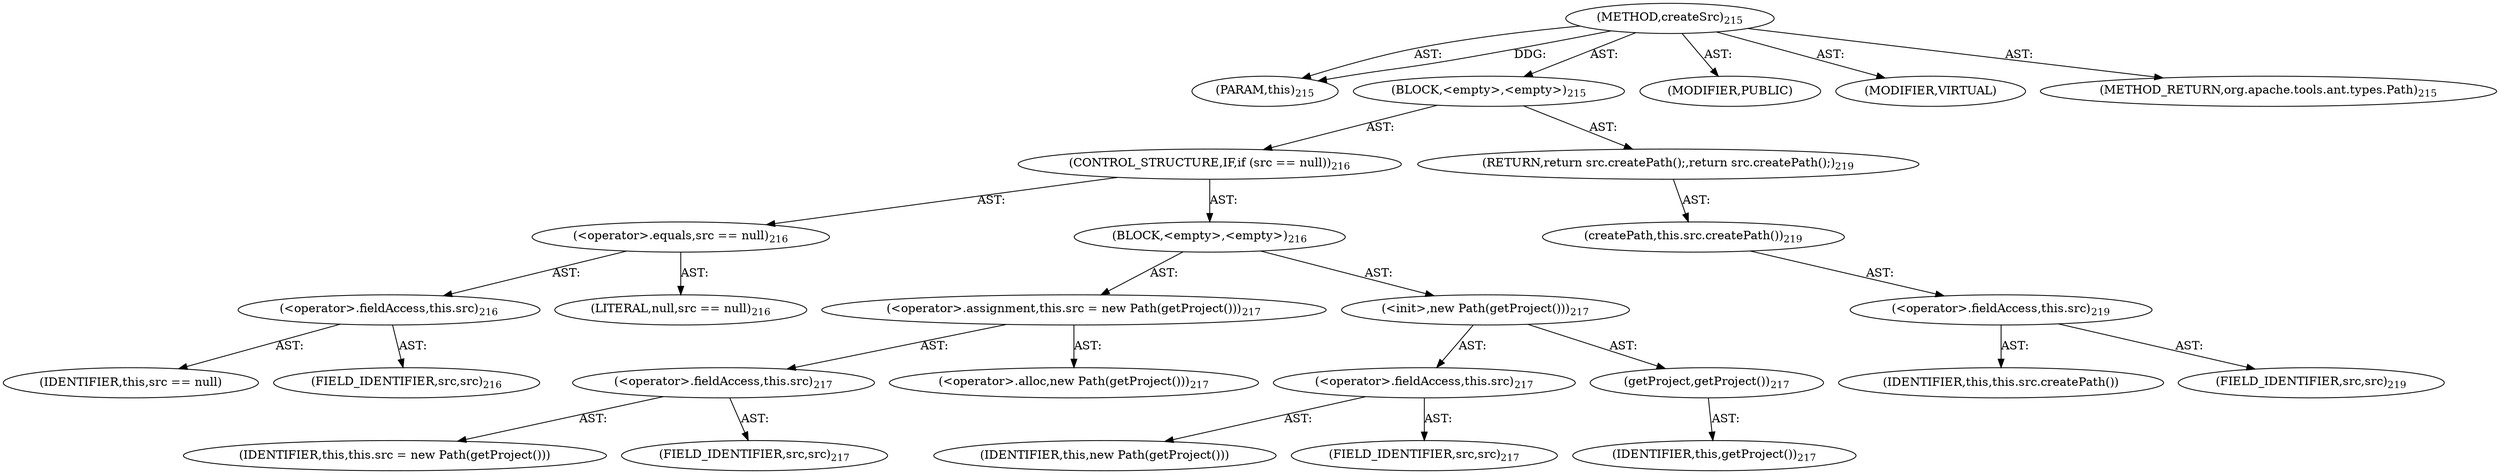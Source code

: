 digraph "createSrc" {  
"111669149701" [label = <(METHOD,createSrc)<SUB>215</SUB>> ]
"115964116994" [label = <(PARAM,this)<SUB>215</SUB>> ]
"25769803789" [label = <(BLOCK,&lt;empty&gt;,&lt;empty&gt;)<SUB>215</SUB>> ]
"47244640264" [label = <(CONTROL_STRUCTURE,IF,if (src == null))<SUB>216</SUB>> ]
"30064771140" [label = <(&lt;operator&gt;.equals,src == null)<SUB>216</SUB>> ]
"30064771141" [label = <(&lt;operator&gt;.fieldAccess,this.src)<SUB>216</SUB>> ]
"68719476831" [label = <(IDENTIFIER,this,src == null)> ]
"55834574880" [label = <(FIELD_IDENTIFIER,src,src)<SUB>216</SUB>> ]
"90194313235" [label = <(LITERAL,null,src == null)<SUB>216</SUB>> ]
"25769803790" [label = <(BLOCK,&lt;empty&gt;,&lt;empty&gt;)<SUB>216</SUB>> ]
"30064771142" [label = <(&lt;operator&gt;.assignment,this.src = new Path(getProject()))<SUB>217</SUB>> ]
"30064771143" [label = <(&lt;operator&gt;.fieldAccess,this.src)<SUB>217</SUB>> ]
"68719476832" [label = <(IDENTIFIER,this,this.src = new Path(getProject()))> ]
"55834574881" [label = <(FIELD_IDENTIFIER,src,src)<SUB>217</SUB>> ]
"30064771144" [label = <(&lt;operator&gt;.alloc,new Path(getProject()))<SUB>217</SUB>> ]
"30064771145" [label = <(&lt;init&gt;,new Path(getProject()))<SUB>217</SUB>> ]
"30064771146" [label = <(&lt;operator&gt;.fieldAccess,this.src)<SUB>217</SUB>> ]
"68719476833" [label = <(IDENTIFIER,this,new Path(getProject()))> ]
"55834574882" [label = <(FIELD_IDENTIFIER,src,src)<SUB>217</SUB>> ]
"30064771147" [label = <(getProject,getProject())<SUB>217</SUB>> ]
"68719476738" [label = <(IDENTIFIER,this,getProject())<SUB>217</SUB>> ]
"146028888066" [label = <(RETURN,return src.createPath();,return src.createPath();)<SUB>219</SUB>> ]
"30064771148" [label = <(createPath,this.src.createPath())<SUB>219</SUB>> ]
"30064771149" [label = <(&lt;operator&gt;.fieldAccess,this.src)<SUB>219</SUB>> ]
"68719476834" [label = <(IDENTIFIER,this,this.src.createPath())> ]
"55834574883" [label = <(FIELD_IDENTIFIER,src,src)<SUB>219</SUB>> ]
"133143986215" [label = <(MODIFIER,PUBLIC)> ]
"133143986216" [label = <(MODIFIER,VIRTUAL)> ]
"128849018885" [label = <(METHOD_RETURN,org.apache.tools.ant.types.Path)<SUB>215</SUB>> ]
  "111669149701" -> "115964116994"  [ label = "AST: "] 
  "111669149701" -> "25769803789"  [ label = "AST: "] 
  "111669149701" -> "133143986215"  [ label = "AST: "] 
  "111669149701" -> "133143986216"  [ label = "AST: "] 
  "111669149701" -> "128849018885"  [ label = "AST: "] 
  "25769803789" -> "47244640264"  [ label = "AST: "] 
  "25769803789" -> "146028888066"  [ label = "AST: "] 
  "47244640264" -> "30064771140"  [ label = "AST: "] 
  "47244640264" -> "25769803790"  [ label = "AST: "] 
  "30064771140" -> "30064771141"  [ label = "AST: "] 
  "30064771140" -> "90194313235"  [ label = "AST: "] 
  "30064771141" -> "68719476831"  [ label = "AST: "] 
  "30064771141" -> "55834574880"  [ label = "AST: "] 
  "25769803790" -> "30064771142"  [ label = "AST: "] 
  "25769803790" -> "30064771145"  [ label = "AST: "] 
  "30064771142" -> "30064771143"  [ label = "AST: "] 
  "30064771142" -> "30064771144"  [ label = "AST: "] 
  "30064771143" -> "68719476832"  [ label = "AST: "] 
  "30064771143" -> "55834574881"  [ label = "AST: "] 
  "30064771145" -> "30064771146"  [ label = "AST: "] 
  "30064771145" -> "30064771147"  [ label = "AST: "] 
  "30064771146" -> "68719476833"  [ label = "AST: "] 
  "30064771146" -> "55834574882"  [ label = "AST: "] 
  "30064771147" -> "68719476738"  [ label = "AST: "] 
  "146028888066" -> "30064771148"  [ label = "AST: "] 
  "30064771148" -> "30064771149"  [ label = "AST: "] 
  "30064771149" -> "68719476834"  [ label = "AST: "] 
  "30064771149" -> "55834574883"  [ label = "AST: "] 
  "111669149701" -> "115964116994"  [ label = "DDG: "] 
}
